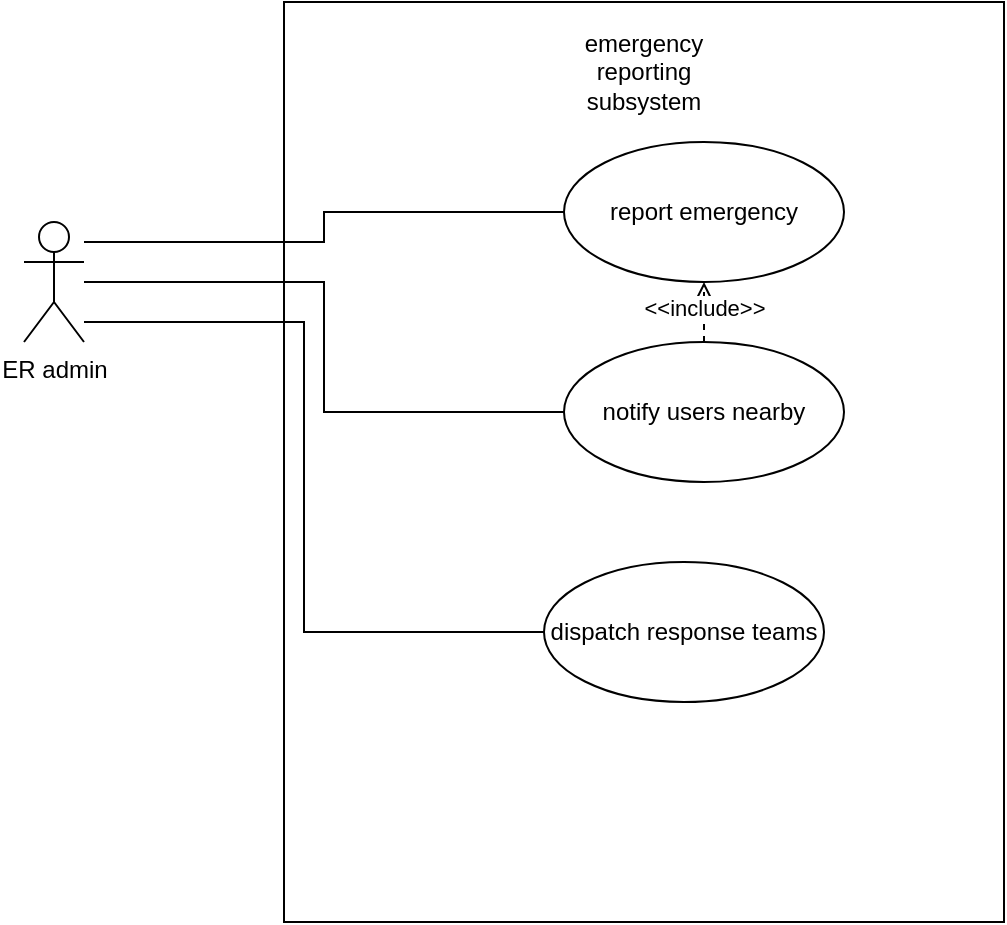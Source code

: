 <mxfile version="26.1.1">
  <diagram name="Page-1" id="hVSo8Stm7ZtRg26hOd0J">
    <mxGraphModel dx="1050" dy="558" grid="1" gridSize="10" guides="1" tooltips="1" connect="1" arrows="1" fold="1" page="1" pageScale="1" pageWidth="827" pageHeight="1169" math="0" shadow="0">
      <root>
        <mxCell id="0" />
        <mxCell id="1" parent="0" />
        <mxCell id="1gW6d7CE8IsAEwsG7x0k-1" value="" style="rounded=0;whiteSpace=wrap;html=1;" vertex="1" parent="1">
          <mxGeometry x="180" y="30" width="360" height="460" as="geometry" />
        </mxCell>
        <mxCell id="1gW6d7CE8IsAEwsG7x0k-2" value="emergency reporting subsystem" style="text;html=1;align=center;verticalAlign=middle;whiteSpace=wrap;rounded=0;" vertex="1" parent="1">
          <mxGeometry x="330" y="50" width="60" height="30" as="geometry" />
        </mxCell>
        <mxCell id="1gW6d7CE8IsAEwsG7x0k-3" value="report emergency" style="ellipse;whiteSpace=wrap;html=1;" vertex="1" parent="1">
          <mxGeometry x="320" y="100" width="140" height="70" as="geometry" />
        </mxCell>
        <mxCell id="1gW6d7CE8IsAEwsG7x0k-9" style="edgeStyle=orthogonalEdgeStyle;rounded=0;orthogonalLoop=1;jettySize=auto;html=1;endArrow=none;startFill=0;entryX=0;entryY=0.5;entryDx=0;entryDy=0;" edge="1" parent="1" source="1gW6d7CE8IsAEwsG7x0k-4" target="1gW6d7CE8IsAEwsG7x0k-3">
          <mxGeometry relative="1" as="geometry">
            <Array as="points">
              <mxPoint x="200" y="150" />
              <mxPoint x="200" y="135" />
            </Array>
          </mxGeometry>
        </mxCell>
        <mxCell id="1gW6d7CE8IsAEwsG7x0k-11" style="edgeStyle=orthogonalEdgeStyle;rounded=0;orthogonalLoop=1;jettySize=auto;html=1;entryX=0;entryY=0.5;entryDx=0;entryDy=0;endArrow=none;startFill=0;" edge="1" parent="1" source="1gW6d7CE8IsAEwsG7x0k-4" target="1gW6d7CE8IsAEwsG7x0k-7">
          <mxGeometry relative="1" as="geometry">
            <Array as="points">
              <mxPoint x="200" y="170" />
              <mxPoint x="200" y="235" />
            </Array>
          </mxGeometry>
        </mxCell>
        <mxCell id="1gW6d7CE8IsAEwsG7x0k-15" style="edgeStyle=orthogonalEdgeStyle;rounded=0;orthogonalLoop=1;jettySize=auto;html=1;entryX=0;entryY=0.5;entryDx=0;entryDy=0;endArrow=none;startFill=0;" edge="1" parent="1" source="1gW6d7CE8IsAEwsG7x0k-4" target="1gW6d7CE8IsAEwsG7x0k-14">
          <mxGeometry relative="1" as="geometry">
            <Array as="points">
              <mxPoint x="190" y="190" />
              <mxPoint x="190" y="345" />
            </Array>
          </mxGeometry>
        </mxCell>
        <mxCell id="1gW6d7CE8IsAEwsG7x0k-4" value="ER admin" style="shape=umlActor;verticalLabelPosition=bottom;verticalAlign=top;html=1;outlineConnect=0;" vertex="1" parent="1">
          <mxGeometry x="50" y="140" width="30" height="60" as="geometry" />
        </mxCell>
        <mxCell id="1gW6d7CE8IsAEwsG7x0k-12" value="" style="edgeStyle=orthogonalEdgeStyle;rounded=0;orthogonalLoop=1;jettySize=auto;html=1;dashed=1;endArrow=open;endFill=0;" edge="1" parent="1" source="1gW6d7CE8IsAEwsG7x0k-7" target="1gW6d7CE8IsAEwsG7x0k-3">
          <mxGeometry relative="1" as="geometry" />
        </mxCell>
        <mxCell id="1gW6d7CE8IsAEwsG7x0k-13" value="&amp;lt;&amp;lt;include&amp;gt;&amp;gt;" style="edgeLabel;html=1;align=center;verticalAlign=middle;resizable=0;points=[];" vertex="1" connectable="0" parent="1gW6d7CE8IsAEwsG7x0k-12">
          <mxGeometry x="-0.1" relative="1" as="geometry">
            <mxPoint as="offset" />
          </mxGeometry>
        </mxCell>
        <mxCell id="1gW6d7CE8IsAEwsG7x0k-7" value="notify users nearby" style="ellipse;whiteSpace=wrap;html=1;" vertex="1" parent="1">
          <mxGeometry x="320" y="200" width="140" height="70" as="geometry" />
        </mxCell>
        <mxCell id="1gW6d7CE8IsAEwsG7x0k-14" value="dispatch response teams" style="ellipse;whiteSpace=wrap;html=1;" vertex="1" parent="1">
          <mxGeometry x="310" y="310" width="140" height="70" as="geometry" />
        </mxCell>
      </root>
    </mxGraphModel>
  </diagram>
</mxfile>
